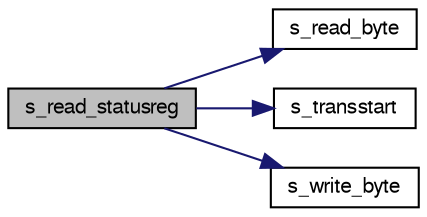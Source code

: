 digraph "s_read_statusreg"
{
  edge [fontname="FreeSans",fontsize="10",labelfontname="FreeSans",labelfontsize="10"];
  node [fontname="FreeSans",fontsize="10",shape=record];
  rankdir="LR";
  Node1 [label="s_read_statusreg",height=0.2,width=0.4,color="black", fillcolor="grey75", style="filled", fontcolor="black"];
  Node1 -> Node2 [color="midnightblue",fontsize="10",style="solid",fontname="FreeSans"];
  Node2 [label="s_read_byte",height=0.2,width=0.4,color="black", fillcolor="white", style="filled",URL="$humid__sht_8c.html#ac144feb66d5edf10a401e1192264b5d6"];
  Node1 -> Node3 [color="midnightblue",fontsize="10",style="solid",fontname="FreeSans"];
  Node3 [label="s_transstart",height=0.2,width=0.4,color="black", fillcolor="white", style="filled",URL="$humid__sht_8c.html#ac050a2242a1eb18e147c12192ad4a81a"];
  Node1 -> Node4 [color="midnightblue",fontsize="10",style="solid",fontname="FreeSans"];
  Node4 [label="s_write_byte",height=0.2,width=0.4,color="black", fillcolor="white", style="filled",URL="$humid__sht_8c.html#add5886a69f8f33fe13ebf3b995abcdd1"];
}
